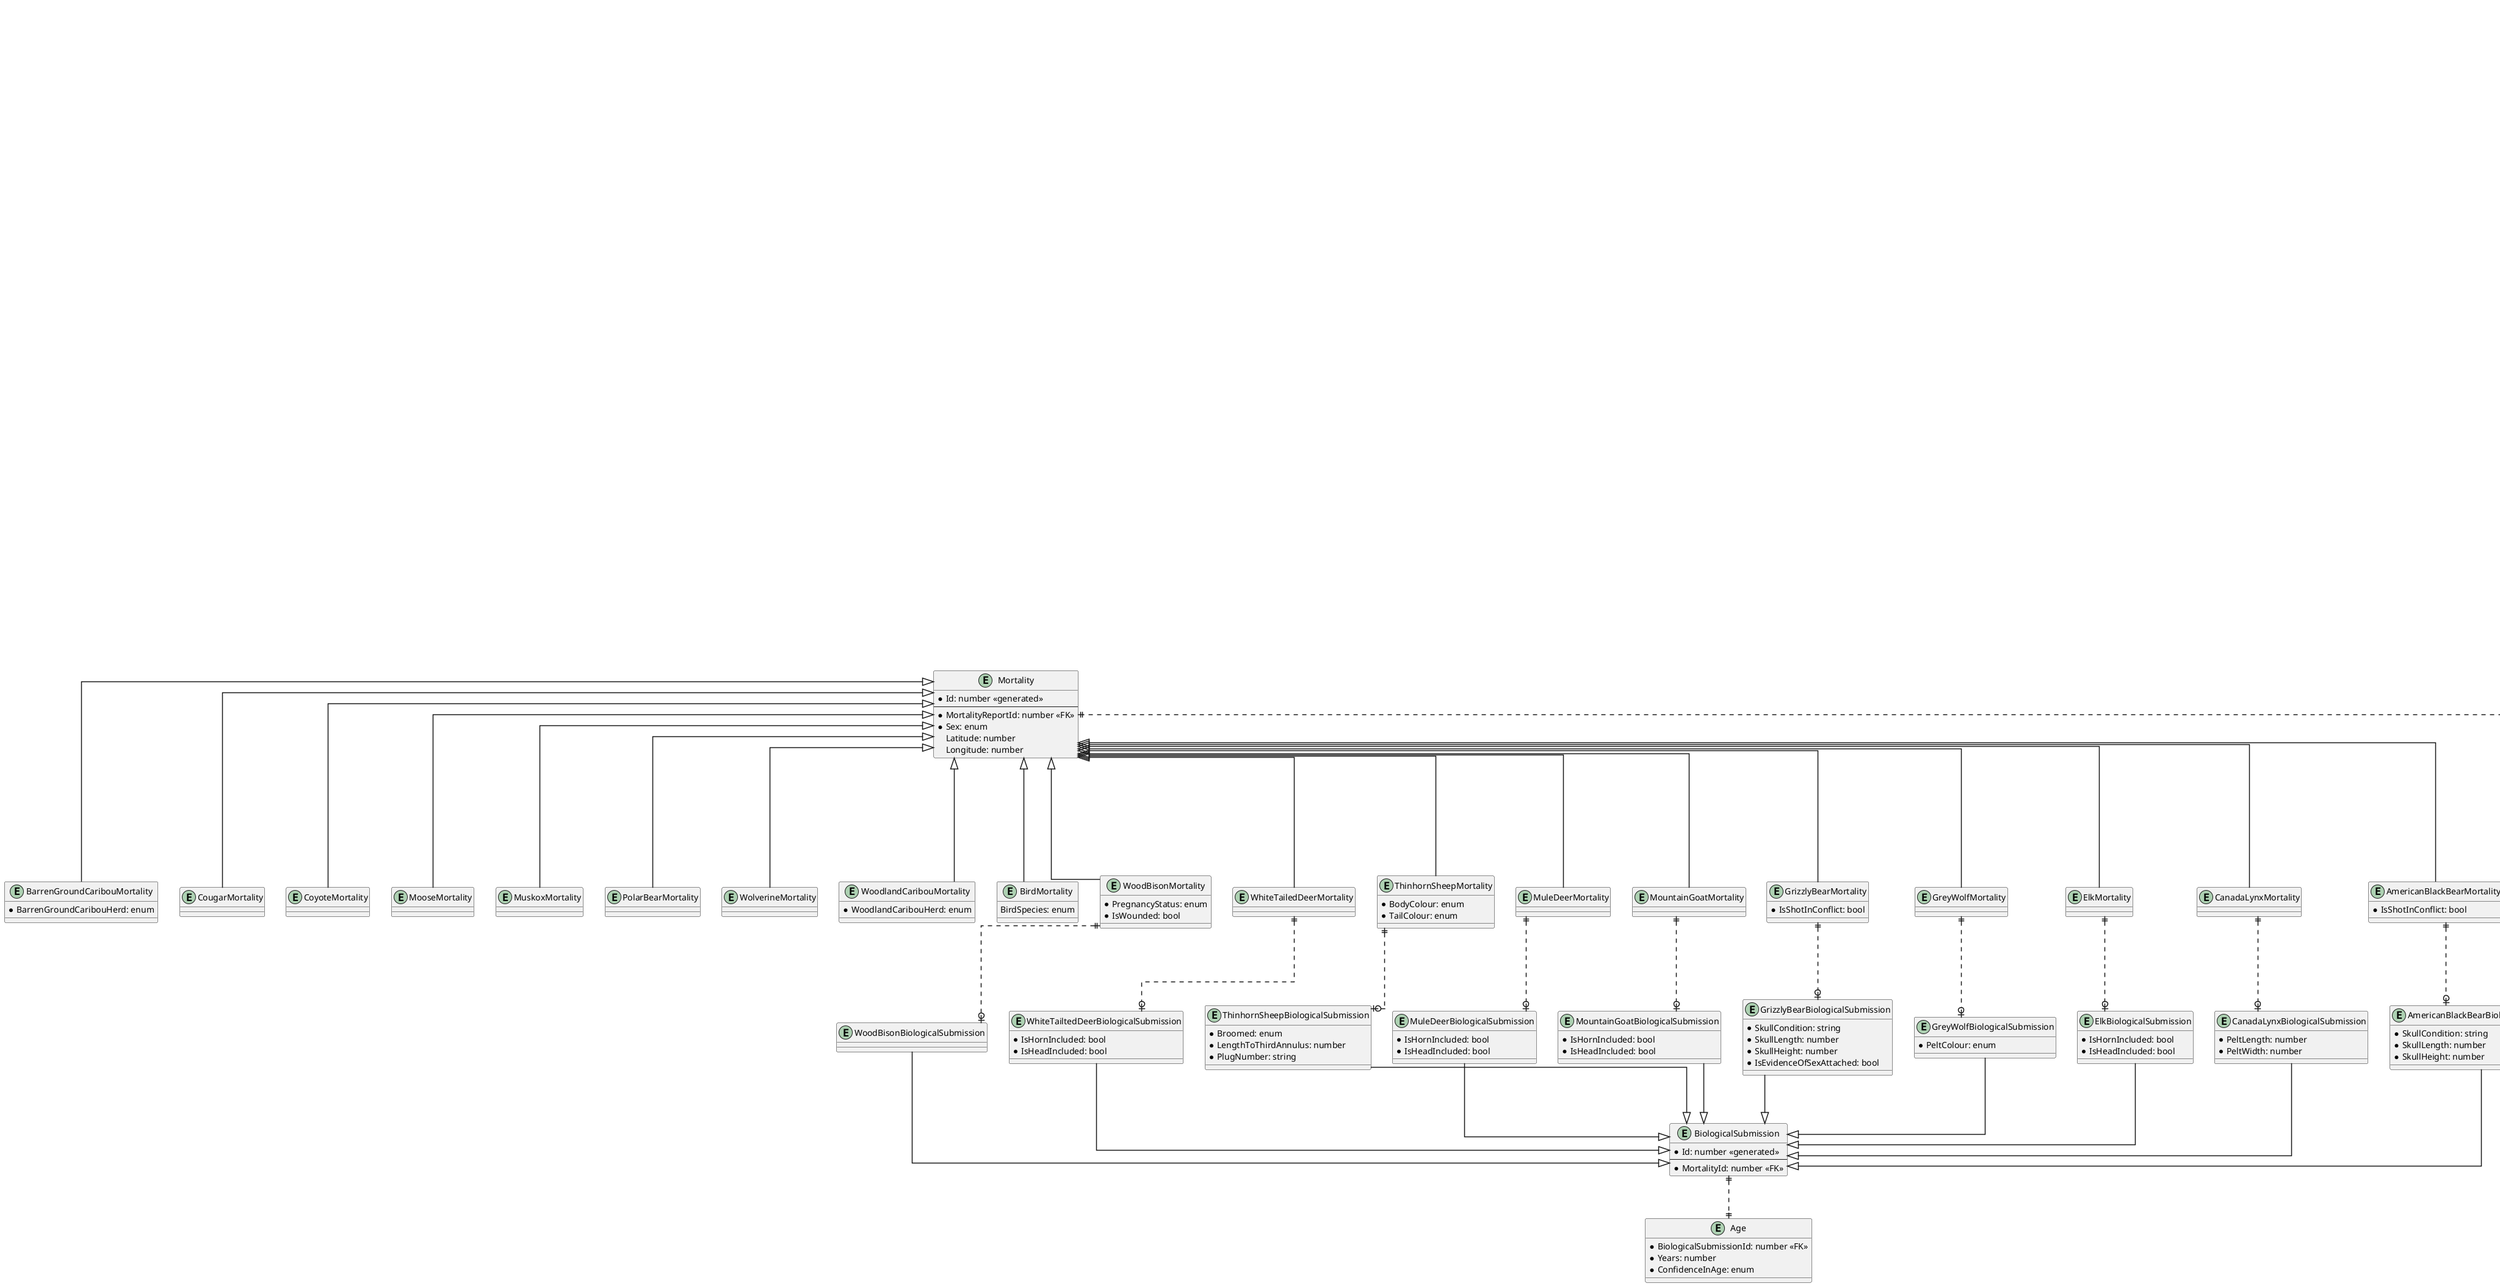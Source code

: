 @startuml logical-erd
title Logical ERD

skinparam linetype ortho
skinparam arrowThickness 1.5

' Entities
together {
    together {
        entity "MortalityReport" as mortality_report {
            *Id: number <<generated>>
            --
            
        }
        entity "HuntedMortalityReport" as hunted_mortality_report {
            *ClientId: number <<FK>>
            GameManagementAreaSpeciesId: number <<FK>>
            SealId: number <<FK>>
            *DateStarted: date
            *DateCompleted: date
            *Landmark: string
            *HuntedHarvestReportStatus: enum
        }
        /' entity "TrappedHarvestReport" as trapped_harvest_report {
            *Id: number <<generated>>
            --
            LicenceId: number <<FK>>
        } '/
        entity "HumanWildlifeConflictMortalityReport" as human_wildlife_conflict_report {
            *ConservationOfficerId: number <<FK>>
            *HumanWildlifeConflictNumber: number
        }
        entity "CollaredMortalityReport" as collared_mortality_report {

        }
    }
    entity "OutfitterGuideReport" as outfitter_guide_report {
        *Id: number <<generated>>
        --
        *OutfittingArea: enum
    }
    entity "OutfitterGuideReport_HuntedHarvestReport" as outfitter_guide_report_hunted_mortality_report {
        *OutfitterGuideReportId: <<FK>>
        *HuntedHarvestReportId: <<FK>>
    }
    entity "OutfitterGuideReport_Client" as outfitter_guide_report_client {
        *OutfitterGuideReportId: <<FK>>
        *GuideId: <<FK>>
    }
    entity "SpecialGuideReport" as special_guide_report {
        *Id: number <<generated>>
        --
        GuideId: <<FK>>
    }
    entity "SpecialGuideReport_HuntedHarvestReport" as special_guide_report_hunted_mortality_report {
        *SpecialGuideReportId: <<FK>>
        *HuntedHarvestReportId: <<FK>>
    }
    
}

together {
    ' Some less important mortality types are not included in this diagram to keep it a manageable size
    entity "Mortality" as mortality {
        *Id: number <<generated>>
        --
        *MortalityReportId: number <<FK>>
        *Sex: enum
        Latitude: number
        Longitude: number
    }
    entity "AmericanBlackBearMortality" as americanblackbear_mortality {
        *IsShotInConflict: bool
    }
    entity "BarrenGroundCaribouMortality" as barrengroundcaribou_mortality {
        *BarrenGroundCaribouHerd: enum
    }
    entity "CanadaLynxMortality" as canadalynx_mortality {

    }
    entity "CougarMortality" as cougar_mortality {

    }
    entity "CoyoteMortality" as coyote_mortality {

    }
    entity "ElkMortality" as elk_mortality {

    }
    entity "GreyWolfMortality" as greywolf_mortality {

    }
    entity "GrizzlyBearMortality" as grizzlybear_mortality {
        *IsShotInConflict: bool
    }
    entity "MooseMortality" as moose_mortality {

    }
    entity "MountainGoatMortality" as mountaingoat_mortality {

    }
    entity "MuleDeerMortality" as muledeer_mortality {

    }
    entity "MuskoxMortality" as muskox_mortality {

    }
    entity "PolarBearMortality" as polarbear_mortality {

    }
    entity "ThinhornSheepMortality" as thinhornsheep_mortality {
        *BodyColour: enum
        *TailColour: enum
    }
    entity "WhiteTailedDeerMortality" as whitetaileddeer_mortality {

    }
    entity "WolverineMortality" as wolverine_mortality {

    }
    entity "WoodBisonMortality" as woodbison_mortality {
        *PregnancyStatus: enum
        *IsWounded: bool
    }
    entity "WoodlandCaribouMortality" as woodlandcaribou_mortality {
        *WoodlandCaribouHerd: enum
    }
    entity "BirdMortality" as bird_mortality {
        BirdSpecies: enum
    }
}

entity "BiologicalSubmission" as biological_submission {
    *Id: number <<generated>>
    --
    *MortalityId: number <<FK>>
}
entity "AmericanBlackBearBiologicalSubmission" as americanblackbearbiological_submission {
    *SkullCondition: string
    *SkullLength: number
    *SkullHeight: number
}
entity "CanadaLynxBiologicalSubmission" as canadalynxbiological_submission {
    *PeltLength: number
    *PeltWidth: number
}
entity "ElkBiologicalSubmission" as elkbiological_submission {
    *IsHornIncluded: bool
    *IsHeadIncluded: bool
}
entity "GreyWolfBiologicalSubmission" as greywolfbiological_submission {
    *PeltColour: enum
}
entity "GrizzlyBearBiologicalSubmission" as grizzlybearbiological_submission {
    *SkullCondition: string
    *SkullLength: number
    *SkullHeight: number
    *IsEvidenceOfSexAttached: bool
}
entity "MountainGoatBiologicalSubmission" as mountaingoatbiological_submission {
    *IsHornIncluded: bool
    *IsHeadIncluded: bool
}
entity "MuleDeerBiologicalSubmission" as muledeerbiological_submission {
    *IsHornIncluded: bool
    *IsHeadIncluded: bool
}
entity "ThinhornSheepBiologicalSubmission" as thinhornsheepbiological_submission {
    *Broomed: enum
    *LengthToThirdAnnulus: number
    *PlugNumber: string
}
entity "WhiteTailtedDeerBiologicalSubmission" as whitetaileddeerbiological_submission {
    *IsHornIncluded: bool
    *IsHeadIncluded: bool
}
entity "WoodBisonBiologicalSubmission" as woodbisonbiological_submission {

}
entity "Age" as age {
    *BiologicalSubmissionId: number <<FK>>
    *Years: number
    *ConfidenceInAge: enum
}

entity "MortalityExportPermit" as mortality_export_permit {
    *Id: number <<generated>>
    --
    
}

together {
    entity "Person" as person {
        *Id: number <<generated>>
    }

    entity "ConservationOfficer" as conservation_officer {
        *BadgeNumber: string
    }

    together {
        entity "Client" as client {
            *EnvClientId: string
        }

    together {
            entity "Authorization" as authorization {
                *Id: number <<generated>>
                --
                *ClientId: number <<FK>>
                *Number: string
                *StartDate: date
                *EndDate: date
                *PosseId: number <<shadow>>
            }

            entity "HuntingLicence" as hunting_licence {

            }

            entity "HuntingPermit" as hunting_permit {

            }

            entity "PermitHuntAuthorization" as permit_hunt_authorization {

            }

            entity "SpecialGuideLicence" as special_guide_licence {

            }

            entity "TrappingLicence" as trapping_licence {

            }
    }

        entity "Seal" as seal {
            *Id: number <<generated>>
            --
            *LicenceId: number <<FK>>
            *PosseId: number <<shadow>>
        }
    }
}

entity "Violation" as violation {
    *Id: number <<generated>>
    --
    *Code: string
    *Description: string
}

entity "GameManagementArea" as game_management_area {
    *Id: number <<generated>>
    --
    *Zone: string
    *Subzone: string
    Area: string <<computed>>
}

entity "GameManagementAreaSpecies" as game_management_area_species {
    *Id: number <<generated>>
    --
    *GameManagementAreaId: number <<FK>>
    *HuntedSpeciesWithGameManagementArea: enum
}

entity "GameManagementAreaSchedule" as game_management_area_schedule {
    *Id: number <<generated>>
    --
    *GameManagementAreaSpeciesId: number <<FK>>
    *GameManagementAreaStatus: enum
    *PeriodStart: date
    *PeriodEnd: date
}

entity "GameManagementUnit" as game_management_unit {
    *Id: number <<generated>>
    --
    *Name: string
    *Number: string
    *ActiveFrom: date
    *ActiveTo: date
}

' Inheritance

mortality_report <|-- hunted_mortality_report
mortality_report <|-- human_wildlife_conflict_report
mortality_report <|-- collared_mortality_report
'mortality_report <|-- trapped_harvest_report

person <|-- client
person <|-- conservation_officer

mortality <|-- americanblackbear_mortality
mortality <|-- barrengroundcaribou_mortality
mortality <|-- canadalynx_mortality
mortality <|-- cougar_mortality
mortality <|-- coyote_mortality
mortality <|-- elk_mortality
mortality <|-- greywolf_mortality
mortality <|-- grizzlybear_mortality
mortality <|-- moose_mortality
mortality <|-- mountaingoat_mortality
mortality <|-- muledeer_mortality
mortality <|-- muskox_mortality
mortality <|-- polarbear_mortality
mortality <|-- thinhornsheep_mortality
mortality <|-- whitetaileddeer_mortality
mortality <|-- wolverine_mortality
mortality <|-- woodbison_mortality
mortality <|-- woodlandcaribou_mortality
mortality <|-- bird_mortality

biological_submission <|-up- americanblackbearbiological_submission
biological_submission <|-up- canadalynxbiological_submission
biological_submission <|-up- elkbiological_submission
biological_submission <|-up- greywolfbiological_submission
biological_submission <|-up- grizzlybearbiological_submission
biological_submission <|-up- mountaingoatbiological_submission
biological_submission <|-up- muledeerbiological_submission
biological_submission <|-up- thinhornsheepbiological_submission
biological_submission <|-up- whitetaileddeerbiological_submission
biological_submission <|-up- woodbisonbiological_submission

authorization <|-- hunting_licence
authorization <|-- hunting_permit
authorization <|-- permit_hunt_authorization
authorization <|-- special_guide_licence
authorization <|-- trapping_licence

' Relationships

hunted_mortality_report }o.right.|| game_management_area_species
hunted_mortality_report |o..|| seal
hunted_mortality_report }o..o{ violation
'trapped_harvest_report }o..|| trapping_licence

special_guide_report ||..|{ special_guide_report_hunted_mortality_report
hunted_mortality_report ||..o| special_guide_report_hunted_mortality_report
outfitter_guide_report ||..|{ outfitter_guide_report_client
client ||..o{ special_guide_report
client ||..o{ outfitter_guide_report_client
client ||..o{ hunted_mortality_report
conservation_officer ||..o{ human_wildlife_conflict_report
outfitter_guide_report ||..|{ outfitter_guide_report_hunted_mortality_report
hunted_mortality_report ||..o| outfitter_guide_report_hunted_mortality_report

mortality ||.left.|| mortality_report

americanblackbearbiological_submission |o.up.|| americanblackbear_mortality
canadalynxbiological_submission |o.up.|| canadalynx_mortality
elkbiological_submission |o.up.|| elk_mortality
greywolfbiological_submission |o.up.|| greywolf_mortality
grizzlybearbiological_submission |o.up.|| grizzlybear_mortality
mountaingoatbiological_submission |o.up.|| mountaingoat_mortality
muledeerbiological_submission |o.up.|| muledeer_mortality
thinhornsheepbiological_submission |o.up.|| thinhornsheep_mortality
whitetaileddeerbiological_submission |o.up.|| whitetaileddeer_mortality
woodbisonbiological_submission |o.up.|| woodbison_mortality

biological_submission ||..|| age

client ||..o{ authorization
hunting_licence ||..o{ seal

game_management_area ||..{ game_management_area_species
game_management_area_species ||..{ game_management_area_schedule
game_management_unit }..{ game_management_area_species

' Enums

enum "AllSpecies" as all_species {
    Uninitialized
    AmericanBeaver
    AmericanBlackBear
    AmericanMartin
    AmericanMink
    ArcticFox
    ArcticGroundSquirrel
    BarrenGroundCaribou
    BushyTailedWoodrat
    CanadaLynx
    CollaredPika
    Cougar
    Coyote
    Elk
    Ermine
    Fisher
    GreyWolf
    GrizzlyBear
    HoaryMarmot
    LeastChipmunk
    LeastWeasel
    Lemming
    LittleBrownBat
    MeadowJumpingMouse
    Moose
    MountainGoat
    MuleDeer
    Muskox
    Muskrat
    NorthAmericanDeerMouse
    NorthAmericanPorcupine
    NorthernFlyingSquirrel
    NorthernLongEaredBat
    NorthernRiverOtter
    PolarBear
    RedFox
    RedSquirrel
    Shrew
    SnowshoeHare
    ThinhornSheep
    Vole
    Wolverine
    WoodBison
    Woodchuck
    WoodlandCaribou
}

enum "BirdSpecies" as bird_species {

}

enum "WoodlandCaribouHerd" as woodland_caribou_herd {

}

enum "BarrenGroundCaribouHerd" as barren_ground_caribou_herd {

}

enum "HuntedSpecies" as hunted_species {
    Uninitialized
    AmericanBlackBear
    BarrenGroundCaribou
    Coyote
    Elk
    GreyWolf
    GrizzlyBear
    Moose
    MountainGoat
    MuleDeer
    ThinhornSheep
    Wolverine
    WoodBison
    WoodlandCaribou
}

enum "HuntedSpeciesWithGameManagementArea" as hunted_species_with_gma {
    Uninitialized
    AmericanBlackBear
    BarrenGroundCaribou
    GrizzlyBear
    Moose
    MountainGoat
    MuleDeer
    ThinhornSheep
    WoodBison
    WoodlandCaribou
}

enum "TrappedSpecies" as trapped_species {
    Uninitialized
    GreyWolf
    Wolverine
}

enum "GameManagementAreaStatus" as gma_status {
    Uninitialized
    Closed
    Open
    OpenPermitRequired
}

enum "HuntedHarvestReportStatus" as harvest_report_status {

}

enum "Sex" as sex {
    Uninitialized
    Female
    Male
    Unknown
}

enum "PregnancyStatus" as pregnancy_status {
    Uninitialized
    False
    True
    Unknown
}

enum "ThinhornSheepBodyColour" as thinhorn_sheep_body_colour {
    Uninitialized
    Dark
    Fannin
    White
}

enum "ThinhornSheepTailColour" as thinhorn_sheep_tail_colour {
    Uninitialized
    Dark
    White
}

enum "ConfidenceInAge" as confidence_in_age {
    Uninitialized
    Fair
    Good
    Poor
}

enum "OutfittingArea" as outfitting_area {

}

@enduml